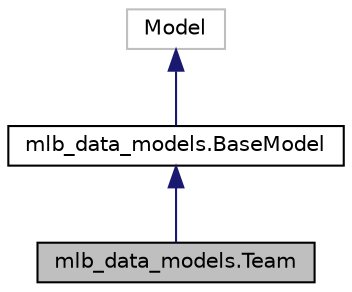 digraph "mlb_data_models.Team"
{
  edge [fontname="Helvetica",fontsize="10",labelfontname="Helvetica",labelfontsize="10"];
  node [fontname="Helvetica",fontsize="10",shape=record];
  Node1 [label="mlb_data_models.Team",height=0.2,width=0.4,color="black", fillcolor="grey75", style="filled", fontcolor="black"];
  Node2 -> Node1 [dir="back",color="midnightblue",fontsize="10",style="solid",fontname="Helvetica"];
  Node2 [label="mlb_data_models.BaseModel",height=0.2,width=0.4,color="black", fillcolor="white", style="filled",URL="$classmlb__data__models_1_1BaseModel.html"];
  Node3 -> Node2 [dir="back",color="midnightblue",fontsize="10",style="solid",fontname="Helvetica"];
  Node3 [label="Model",height=0.2,width=0.4,color="grey75", fillcolor="white", style="filled"];
}
